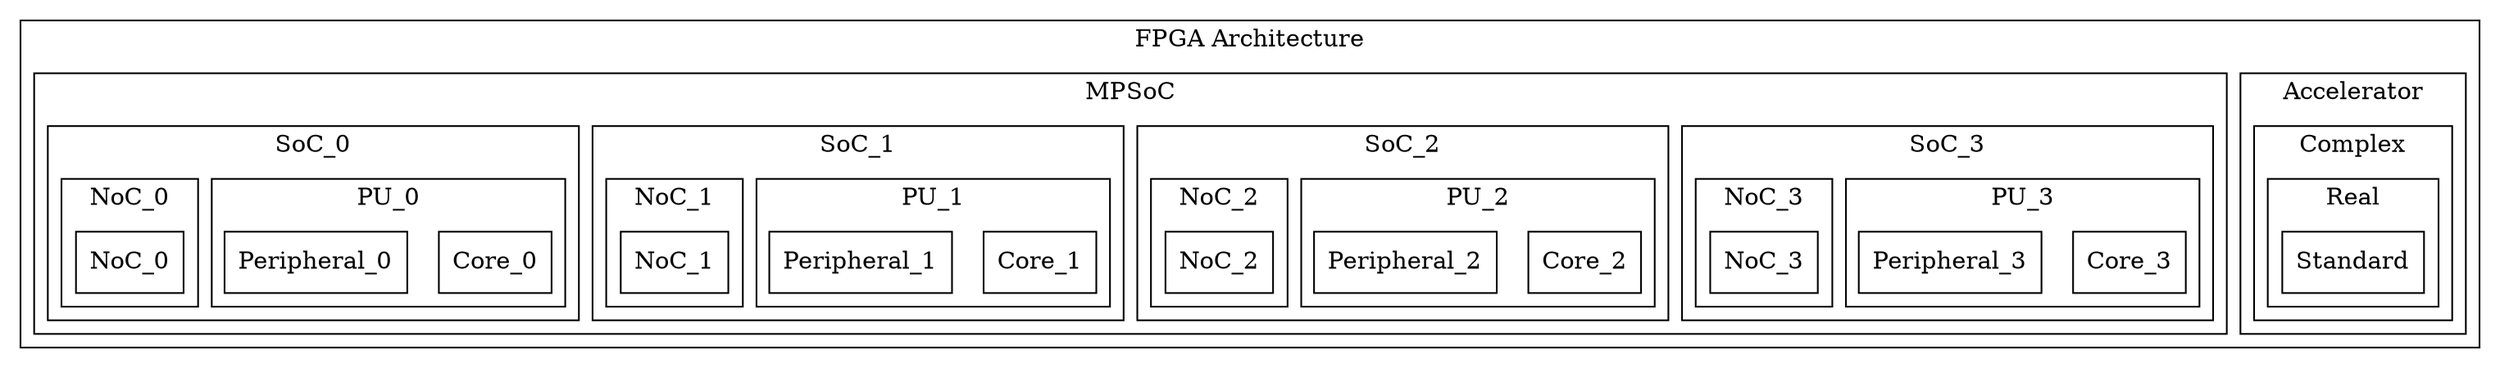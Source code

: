 digraph Project {
  // Introduction
  graph [rankdir = TB, splines=ortho];
  node[shape=record];

  // Blocks
  subgraph "cluster FPGA Architecture" { label = "FPGA Architecture";
    subgraph "cluster Accelerator" { label = "Accelerator";
      subgraph "cluster Complex" { label = "Complex";
        subgraph "cluster Real" { label = "Real";
          Standard[shape=box, label="Standard"];
        }
      }
    }
    subgraph "cluster MPSoC" { label = "MPSoC";
      subgraph "cluster SoC_3" { label = "SoC_3";
        subgraph "cluster PU_3" { label = "PU_3";
          Core_3[shape=box, label="Core_3"];
          Peripheral_3[shape=box, label="Peripheral_3"];
        }
        subgraph "cluster NoC_3" { label = "NoC_3";
          NoC_3[shape=box, label="NoC_3"];
        }
      }
      subgraph "cluster SoC_2" { label = "SoC_2";
        subgraph "cluster PU_2" { label = "PU_2";
          Core_2[shape=box, label="Core_2"];
          Peripheral_2[shape=box, label="Peripheral_2"];
        }
        subgraph "cluster NoC_2" { label = "NoC_2";
          NoC_2[shape=box, label="NoC_2"];
        }
      }
      subgraph "cluster SoC_1" { label = "SoC_1";
        subgraph "cluster PU_1" { label = "PU_1";
          Core_1[shape=box, label="Core_1"];
          Peripheral_1[shape=box, label="Peripheral_1"];
        }
        subgraph "cluster NoC_1" { label = "NoC_1";
          NoC_1[shape=box, label="NoC_1"];
        }
      }
      subgraph "cluster SoC_0" { label = "SoC_0";
        subgraph "cluster PU_0" { label = "PU_0";
          Core_0[shape=box, label="Core_0"];
          Peripheral_0[shape=box, label="Peripheral_0"];
        }
        subgraph "cluster NoC_0" { label = "NoC_0";
          NoC_0[shape=box, label="NoC_0"];
        }
      }
    }
  }
}
